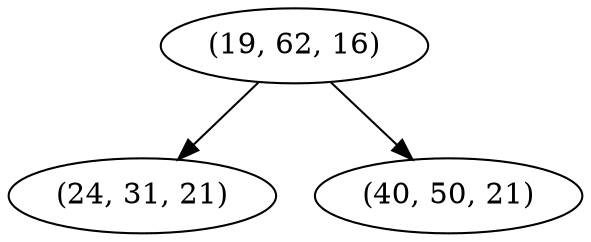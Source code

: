 digraph tree {
    "(19, 62, 16)";
    "(24, 31, 21)";
    "(40, 50, 21)";
    "(19, 62, 16)" -> "(24, 31, 21)";
    "(19, 62, 16)" -> "(40, 50, 21)";
}
